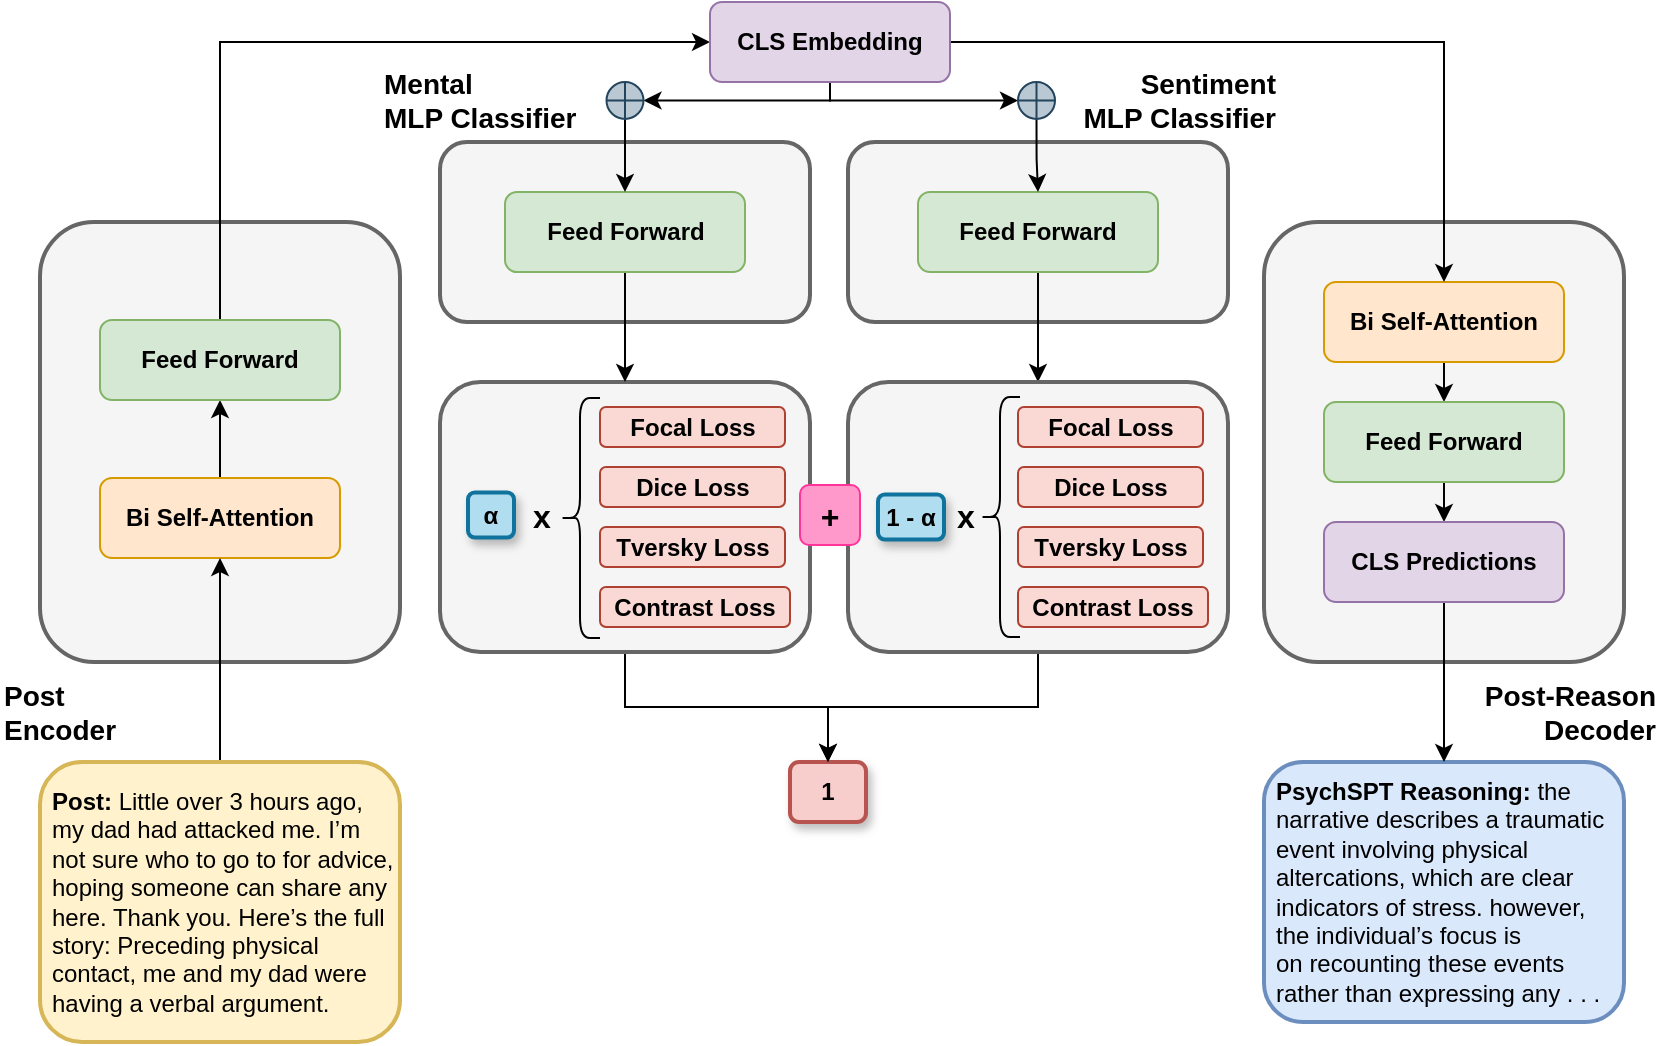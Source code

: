 <mxfile version="24.7.12">
  <diagram name="Page-1" id="V2Y9w8Q7OXL4D91_47jf">
    <mxGraphModel dx="1195" dy="615" grid="1" gridSize="10" guides="1" tooltips="1" connect="1" arrows="1" fold="1" page="1" pageScale="1" pageWidth="850" pageHeight="1100" math="0" shadow="0">
      <root>
        <mxCell id="0" />
        <mxCell id="1" parent="0" />
        <mxCell id="wINoqXI8IFZt5754YuIS-2" value="&lt;b&gt;PsychSPT Reasoning:&lt;/b&gt;&amp;nbsp;&lt;span style=&quot;background-color: initial;&quot;&gt;the narrative describes a traumatic event involving physical altercations,&amp;nbsp;&lt;/span&gt;&lt;span style=&quot;background-color: initial;&quot;&gt;which are clear indicators of stress. however, the individual’s focus is on&amp;nbsp;&lt;/span&gt;&lt;span style=&quot;background-color: initial;&quot;&gt;recounting these events rather than expressing any . . .&lt;/span&gt;" style="rounded=1;align=left;collapsible=0;glass=0;shadow=0;strokeWidth=2;fillColor=#dae8fc;strokeColor=#6c8ebf;whiteSpace=wrap;html=1;spacingTop=0;spacingLeft=4;" vertex="1" parent="1">
          <mxGeometry x="642" y="400" width="180" height="130" as="geometry">
            <mxRectangle x="70" y="190" width="1310" height="30" as="alternateBounds" />
          </mxGeometry>
        </mxCell>
        <mxCell id="wINoqXI8IFZt5754YuIS-3" value="&lt;b&gt;1&lt;/b&gt;" style="rounded=1;align=center;collapsible=0;glass=0;shadow=1;strokeWidth=2;fillColor=#f8cecc;strokeColor=#b85450;whiteSpace=wrap;html=1;" vertex="1" parent="1">
          <mxGeometry x="405" y="400" width="38" height="30" as="geometry">
            <mxRectangle x="70" y="190" width="1310" height="30" as="alternateBounds" />
          </mxGeometry>
        </mxCell>
        <mxCell id="wINoqXI8IFZt5754YuIS-4" value="" style="rounded=1;whiteSpace=wrap;html=1;fillColor=#f5f5f5;fontColor=#333333;strokeColor=#666666;strokeWidth=2;" vertex="1" parent="1">
          <mxGeometry x="30" y="130" width="180" height="220" as="geometry" />
        </mxCell>
        <mxCell id="wINoqXI8IFZt5754YuIS-6" value="" style="rounded=1;whiteSpace=wrap;html=1;fillColor=#f5f5f5;fontColor=#333333;strokeColor=#666666;strokeWidth=2;" vertex="1" parent="1">
          <mxGeometry x="642" y="130" width="180" height="220" as="geometry" />
        </mxCell>
        <mxCell id="wINoqXI8IFZt5754YuIS-7" value="Post&amp;nbsp;&lt;div&gt;Encoder&lt;/div&gt;" style="text;strokeColor=none;align=left;fillColor=none;html=1;verticalAlign=middle;whiteSpace=wrap;rounded=0;fontStyle=1;fontSize=14;" vertex="1" parent="1">
          <mxGeometry x="10" y="360" width="100" height="30" as="geometry" />
        </mxCell>
        <mxCell id="wINoqXI8IFZt5754YuIS-8" value="Mental&amp;nbsp;&lt;div&gt;MLP Classifier&lt;/div&gt;" style="text;strokeColor=none;align=left;fillColor=none;html=1;verticalAlign=middle;whiteSpace=wrap;rounded=0;fontStyle=1;fontSize=14;" vertex="1" parent="1">
          <mxGeometry x="200" y="54.25" width="110" height="30" as="geometry" />
        </mxCell>
        <mxCell id="wINoqXI8IFZt5754YuIS-9" value="Post-Reason Decoder" style="text;strokeColor=none;align=right;fillColor=none;html=1;verticalAlign=middle;whiteSpace=wrap;rounded=0;fontStyle=1;fontSize=14;" vertex="1" parent="1">
          <mxGeometry x="710" y="360" width="130" height="30" as="geometry" />
        </mxCell>
        <mxCell id="wINoqXI8IFZt5754YuIS-102" style="edgeStyle=orthogonalEdgeStyle;rounded=0;orthogonalLoop=1;jettySize=auto;html=1;exitX=0.5;exitY=0;exitDx=0;exitDy=0;entryX=0.5;entryY=1;entryDx=0;entryDy=0;" edge="1" parent="1" source="wINoqXI8IFZt5754YuIS-10" target="wINoqXI8IFZt5754YuIS-12">
          <mxGeometry relative="1" as="geometry" />
        </mxCell>
        <mxCell id="wINoqXI8IFZt5754YuIS-10" value="&lt;b&gt;Bi Self-Attention&lt;/b&gt;" style="rounded=1;whiteSpace=wrap;html=1;fillColor=#ffe6cc;strokeColor=#d79b00;" vertex="1" parent="1">
          <mxGeometry x="60" y="258" width="120" height="40" as="geometry" />
        </mxCell>
        <mxCell id="wINoqXI8IFZt5754YuIS-104" style="edgeStyle=orthogonalEdgeStyle;rounded=0;orthogonalLoop=1;jettySize=auto;html=1;exitX=0.5;exitY=0;exitDx=0;exitDy=0;entryX=0;entryY=0.5;entryDx=0;entryDy=0;" edge="1" parent="1" source="wINoqXI8IFZt5754YuIS-12" target="wINoqXI8IFZt5754YuIS-80">
          <mxGeometry relative="1" as="geometry" />
        </mxCell>
        <mxCell id="wINoqXI8IFZt5754YuIS-12" value="&lt;b&gt;Feed Forward&lt;/b&gt;" style="rounded=1;whiteSpace=wrap;html=1;fillColor=#d5e8d4;strokeColor=#82b366;" vertex="1" parent="1">
          <mxGeometry x="60" y="179" width="120" height="40" as="geometry" />
        </mxCell>
        <mxCell id="wINoqXI8IFZt5754YuIS-63" style="edgeStyle=orthogonalEdgeStyle;rounded=0;orthogonalLoop=1;jettySize=auto;html=1;exitX=0.5;exitY=1;exitDx=0;exitDy=0;entryX=0.5;entryY=0;entryDx=0;entryDy=0;" edge="1" parent="1" source="wINoqXI8IFZt5754YuIS-13" target="wINoqXI8IFZt5754YuIS-14">
          <mxGeometry relative="1" as="geometry" />
        </mxCell>
        <mxCell id="wINoqXI8IFZt5754YuIS-13" value="&lt;b&gt;Bi Self-Attention&lt;/b&gt;" style="rounded=1;whiteSpace=wrap;html=1;fillColor=#ffe6cc;strokeColor=#d79b00;" vertex="1" parent="1">
          <mxGeometry x="672" y="160" width="120" height="40" as="geometry" />
        </mxCell>
        <mxCell id="wINoqXI8IFZt5754YuIS-94" style="edgeStyle=orthogonalEdgeStyle;rounded=0;orthogonalLoop=1;jettySize=auto;html=1;exitX=0.5;exitY=1;exitDx=0;exitDy=0;entryX=0.5;entryY=0;entryDx=0;entryDy=0;" edge="1" parent="1" source="wINoqXI8IFZt5754YuIS-14" target="wINoqXI8IFZt5754YuIS-15">
          <mxGeometry relative="1" as="geometry" />
        </mxCell>
        <mxCell id="wINoqXI8IFZt5754YuIS-14" value="&lt;b&gt;Feed Forward&lt;/b&gt;" style="rounded=1;whiteSpace=wrap;html=1;fillColor=#d5e8d4;strokeColor=#82b366;" vertex="1" parent="1">
          <mxGeometry x="672" y="220" width="120" height="40" as="geometry" />
        </mxCell>
        <mxCell id="wINoqXI8IFZt5754YuIS-111" style="edgeStyle=orthogonalEdgeStyle;rounded=0;orthogonalLoop=1;jettySize=auto;html=1;exitX=0.5;exitY=1;exitDx=0;exitDy=0;entryX=0.5;entryY=0;entryDx=0;entryDy=0;" edge="1" parent="1" source="wINoqXI8IFZt5754YuIS-15" target="wINoqXI8IFZt5754YuIS-2">
          <mxGeometry relative="1" as="geometry" />
        </mxCell>
        <mxCell id="wINoqXI8IFZt5754YuIS-15" value="&lt;b&gt;CLS Predictions&lt;/b&gt;" style="rounded=1;whiteSpace=wrap;html=1;fillColor=#e1d5e7;strokeColor=#9673a6;" vertex="1" parent="1">
          <mxGeometry x="672" y="280" width="120" height="40" as="geometry" />
        </mxCell>
        <mxCell id="wINoqXI8IFZt5754YuIS-19" value="" style="rounded=1;whiteSpace=wrap;html=1;fillColor=#f5f5f5;fontColor=#333333;strokeColor=#666666;strokeWidth=2;" vertex="1" parent="1">
          <mxGeometry x="434" y="90" width="190" height="90" as="geometry" />
        </mxCell>
        <mxCell id="wINoqXI8IFZt5754YuIS-93" style="edgeStyle=orthogonalEdgeStyle;rounded=0;orthogonalLoop=1;jettySize=auto;html=1;exitX=0.5;exitY=1;exitDx=0;exitDy=0;entryX=0.5;entryY=0;entryDx=0;entryDy=0;" edge="1" parent="1" source="wINoqXI8IFZt5754YuIS-20" target="wINoqXI8IFZt5754YuIS-37">
          <mxGeometry relative="1" as="geometry" />
        </mxCell>
        <mxCell id="wINoqXI8IFZt5754YuIS-20" value="&lt;b&gt;Feed Forward&lt;/b&gt;" style="rounded=1;whiteSpace=wrap;html=1;fillColor=#d5e8d4;strokeColor=#82b366;" vertex="1" parent="1">
          <mxGeometry x="469" y="115" width="120" height="40" as="geometry" />
        </mxCell>
        <mxCell id="wINoqXI8IFZt5754YuIS-21" value="Sentiment MLP Classifier" style="text;strokeColor=none;align=right;fillColor=none;html=1;verticalAlign=middle;whiteSpace=wrap;rounded=0;fontStyle=1;fontSize=14;" vertex="1" parent="1">
          <mxGeometry x="550" y="54.25" width="100" height="30" as="geometry" />
        </mxCell>
        <mxCell id="wINoqXI8IFZt5754YuIS-109" style="edgeStyle=orthogonalEdgeStyle;rounded=0;orthogonalLoop=1;jettySize=auto;html=1;exitX=0.5;exitY=1;exitDx=0;exitDy=0;entryX=0.5;entryY=0;entryDx=0;entryDy=0;" edge="1" parent="1" source="wINoqXI8IFZt5754YuIS-32" target="wINoqXI8IFZt5754YuIS-3">
          <mxGeometry relative="1" as="geometry" />
        </mxCell>
        <mxCell id="wINoqXI8IFZt5754YuIS-32" value="" style="rounded=1;whiteSpace=wrap;html=1;fillColor=#f5f5f5;fontColor=#333333;strokeColor=#666666;strokeWidth=2;" vertex="1" parent="1">
          <mxGeometry x="230" y="210" width="185" height="135" as="geometry" />
        </mxCell>
        <mxCell id="wINoqXI8IFZt5754YuIS-33" value="&lt;b&gt;Focal Loss&lt;/b&gt;" style="rounded=1;whiteSpace=wrap;html=1;fillColor=#fad9d5;strokeColor=#ae4132;" vertex="1" parent="1">
          <mxGeometry x="310" y="222.5" width="92.5" height="20" as="geometry" />
        </mxCell>
        <mxCell id="wINoqXI8IFZt5754YuIS-34" value="&lt;b&gt;Dice Loss&lt;/b&gt;" style="rounded=1;whiteSpace=wrap;html=1;fillColor=#fad9d5;strokeColor=#ae4132;" vertex="1" parent="1">
          <mxGeometry x="310" y="252.5" width="92.5" height="20" as="geometry" />
        </mxCell>
        <mxCell id="wINoqXI8IFZt5754YuIS-35" value="&lt;b&gt;Tversky Loss&lt;/b&gt;" style="rounded=1;whiteSpace=wrap;html=1;fillColor=#fad9d5;strokeColor=#ae4132;" vertex="1" parent="1">
          <mxGeometry x="310" y="282.5" width="92.5" height="20" as="geometry" />
        </mxCell>
        <mxCell id="wINoqXI8IFZt5754YuIS-36" value="&lt;b&gt;Contrast Loss&lt;/b&gt;" style="rounded=1;whiteSpace=wrap;html=1;fillColor=#fad9d5;strokeColor=#ae4132;" vertex="1" parent="1">
          <mxGeometry x="310" y="312.5" width="95" height="20" as="geometry" />
        </mxCell>
        <mxCell id="wINoqXI8IFZt5754YuIS-110" style="edgeStyle=orthogonalEdgeStyle;rounded=0;orthogonalLoop=1;jettySize=auto;html=1;exitX=0.5;exitY=1;exitDx=0;exitDy=0;" edge="1" parent="1" source="wINoqXI8IFZt5754YuIS-37" target="wINoqXI8IFZt5754YuIS-3">
          <mxGeometry relative="1" as="geometry" />
        </mxCell>
        <mxCell id="wINoqXI8IFZt5754YuIS-37" value="" style="rounded=1;whiteSpace=wrap;html=1;fillColor=#f5f5f5;fontColor=#333333;strokeColor=#666666;strokeWidth=2;" vertex="1" parent="1">
          <mxGeometry x="434" y="210" width="190" height="135" as="geometry" />
        </mxCell>
        <mxCell id="wINoqXI8IFZt5754YuIS-38" value="&lt;b&gt;Focal Loss&lt;/b&gt;" style="rounded=1;whiteSpace=wrap;html=1;fillColor=#fad9d5;strokeColor=#ae4132;" vertex="1" parent="1">
          <mxGeometry x="519" y="222.5" width="92.5" height="20" as="geometry" />
        </mxCell>
        <mxCell id="wINoqXI8IFZt5754YuIS-39" value="&lt;b&gt;Dice Loss&lt;/b&gt;" style="rounded=1;whiteSpace=wrap;html=1;fillColor=#fad9d5;strokeColor=#ae4132;" vertex="1" parent="1">
          <mxGeometry x="519" y="252.5" width="92.5" height="20" as="geometry" />
        </mxCell>
        <mxCell id="wINoqXI8IFZt5754YuIS-40" value="&lt;b&gt;Tversky Loss&lt;/b&gt;" style="rounded=1;whiteSpace=wrap;html=1;fillColor=#fad9d5;strokeColor=#ae4132;" vertex="1" parent="1">
          <mxGeometry x="519" y="282.5" width="92.5" height="20" as="geometry" />
        </mxCell>
        <mxCell id="wINoqXI8IFZt5754YuIS-41" value="&lt;b&gt;Contrast Loss&lt;/b&gt;" style="rounded=1;whiteSpace=wrap;html=1;fillColor=#fad9d5;strokeColor=#ae4132;" vertex="1" parent="1">
          <mxGeometry x="519" y="312.5" width="95" height="20" as="geometry" />
        </mxCell>
        <mxCell id="wINoqXI8IFZt5754YuIS-42" value="&lt;b&gt;α&lt;/b&gt;" style="rounded=1;align=center;collapsible=0;glass=0;shadow=1;strokeWidth=2;fillColor=#b1ddf0;strokeColor=#10739e;whiteSpace=wrap;html=1;" vertex="1" parent="1">
          <mxGeometry x="244" y="265.25" width="23" height="22.5" as="geometry">
            <mxRectangle x="70" y="190" width="1310" height="30" as="alternateBounds" />
          </mxGeometry>
        </mxCell>
        <mxCell id="wINoqXI8IFZt5754YuIS-43" value="&lt;b&gt;1 - α&lt;/b&gt;" style="rounded=1;align=center;collapsible=0;glass=0;shadow=1;strokeWidth=2;fillColor=#b1ddf0;strokeColor=#10739e;whiteSpace=wrap;html=1;" vertex="1" parent="1">
          <mxGeometry x="449" y="266.25" width="33" height="22.5" as="geometry">
            <mxRectangle x="70" y="190" width="1310" height="30" as="alternateBounds" />
          </mxGeometry>
        </mxCell>
        <mxCell id="wINoqXI8IFZt5754YuIS-45" value="x" style="text;strokeColor=none;align=center;fillColor=none;html=1;verticalAlign=middle;whiteSpace=wrap;rounded=0;fontStyle=1;fontSize=16;" vertex="1" parent="1">
          <mxGeometry x="478" y="261.5" width="30" height="30" as="geometry" />
        </mxCell>
        <mxCell id="wINoqXI8IFZt5754YuIS-46" value="x" style="text;strokeColor=none;align=center;fillColor=none;html=1;verticalAlign=middle;whiteSpace=wrap;rounded=0;fontStyle=1;fontSize=16;" vertex="1" parent="1">
          <mxGeometry x="266" y="261.5" width="30" height="30" as="geometry" />
        </mxCell>
        <mxCell id="wINoqXI8IFZt5754YuIS-49" value="" style="rounded=1;whiteSpace=wrap;html=1;fillColor=#f5f5f5;fontColor=#333333;strokeColor=#666666;strokeWidth=2;" vertex="1" parent="1">
          <mxGeometry x="230" y="90" width="185" height="90" as="geometry" />
        </mxCell>
        <mxCell id="wINoqXI8IFZt5754YuIS-74" style="edgeStyle=orthogonalEdgeStyle;rounded=0;orthogonalLoop=1;jettySize=auto;html=1;exitX=0.5;exitY=1;exitDx=0;exitDy=0;entryX=0.5;entryY=0;entryDx=0;entryDy=0;" edge="1" parent="1" source="wINoqXI8IFZt5754YuIS-50" target="wINoqXI8IFZt5754YuIS-32">
          <mxGeometry relative="1" as="geometry" />
        </mxCell>
        <mxCell id="wINoqXI8IFZt5754YuIS-50" value="&lt;b&gt;Feed Forward&lt;/b&gt;" style="rounded=1;whiteSpace=wrap;html=1;fillColor=#d5e8d4;strokeColor=#82b366;" vertex="1" parent="1">
          <mxGeometry x="262.5" y="115" width="120" height="40" as="geometry" />
        </mxCell>
        <mxCell id="wINoqXI8IFZt5754YuIS-72" value="+" style="text;strokeColor=#FF3399;align=center;fillColor=#FF99CC;html=1;verticalAlign=middle;whiteSpace=wrap;rounded=1;fontStyle=1;fontSize=16;" vertex="1" parent="1">
          <mxGeometry x="410" y="261.5" width="30" height="30" as="geometry" />
        </mxCell>
        <mxCell id="wINoqXI8IFZt5754YuIS-77" value="" style="shape=curlyBracket;whiteSpace=wrap;html=1;rounded=1;labelPosition=left;verticalLabelPosition=middle;align=right;verticalAlign=middle;" vertex="1" parent="1">
          <mxGeometry x="290" y="218" width="20" height="120" as="geometry" />
        </mxCell>
        <mxCell id="wINoqXI8IFZt5754YuIS-78" value="" style="shape=curlyBracket;whiteSpace=wrap;html=1;rounded=1;labelPosition=left;verticalLabelPosition=middle;align=right;verticalAlign=middle;" vertex="1" parent="1">
          <mxGeometry x="500" y="217.5" width="20" height="120" as="geometry" />
        </mxCell>
        <mxCell id="wINoqXI8IFZt5754YuIS-82" style="edgeStyle=orthogonalEdgeStyle;rounded=0;orthogonalLoop=1;jettySize=auto;html=1;exitX=1;exitY=0.5;exitDx=0;exitDy=0;entryX=0.5;entryY=0;entryDx=0;entryDy=0;" edge="1" parent="1" source="wINoqXI8IFZt5754YuIS-80" target="wINoqXI8IFZt5754YuIS-13">
          <mxGeometry relative="1" as="geometry" />
        </mxCell>
        <mxCell id="wINoqXI8IFZt5754YuIS-88" style="edgeStyle=orthogonalEdgeStyle;rounded=0;orthogonalLoop=1;jettySize=auto;html=1;exitX=0.5;exitY=1;exitDx=0;exitDy=0;entryX=1;entryY=0.5;entryDx=0;entryDy=0;" edge="1" parent="1" source="wINoqXI8IFZt5754YuIS-80" target="wINoqXI8IFZt5754YuIS-85">
          <mxGeometry relative="1" as="geometry">
            <Array as="points">
              <mxPoint x="425" y="69" />
            </Array>
          </mxGeometry>
        </mxCell>
        <mxCell id="wINoqXI8IFZt5754YuIS-91" style="edgeStyle=orthogonalEdgeStyle;rounded=0;orthogonalLoop=1;jettySize=auto;html=1;exitX=0.5;exitY=1;exitDx=0;exitDy=0;entryX=0;entryY=0.5;entryDx=0;entryDy=0;" edge="1" parent="1" source="wINoqXI8IFZt5754YuIS-80" target="wINoqXI8IFZt5754YuIS-90">
          <mxGeometry relative="1" as="geometry">
            <Array as="points">
              <mxPoint x="425" y="69" />
            </Array>
          </mxGeometry>
        </mxCell>
        <mxCell id="wINoqXI8IFZt5754YuIS-80" value="&lt;b&gt;CLS Embedding&lt;/b&gt;" style="rounded=1;whiteSpace=wrap;html=1;fillColor=#e1d5e7;strokeColor=#9673a6;" vertex="1" parent="1">
          <mxGeometry x="365" y="20" width="120" height="40" as="geometry" />
        </mxCell>
        <mxCell id="wINoqXI8IFZt5754YuIS-89" style="edgeStyle=orthogonalEdgeStyle;rounded=0;orthogonalLoop=1;jettySize=auto;html=1;exitX=0.5;exitY=1;exitDx=0;exitDy=0;entryX=0.5;entryY=0;entryDx=0;entryDy=0;" edge="1" parent="1" source="wINoqXI8IFZt5754YuIS-85" target="wINoqXI8IFZt5754YuIS-50">
          <mxGeometry relative="1" as="geometry" />
        </mxCell>
        <mxCell id="wINoqXI8IFZt5754YuIS-85" value="" style="shape=orEllipse;whiteSpace=wrap;html=1;backgroundOutline=1;fillColor=#bac8d3;strokeColor=#23445d;strokeWidth=1;perimeter=ellipsePerimeter;" vertex="1" parent="1">
          <mxGeometry x="313.25" y="60" width="18.5" height="18.5" as="geometry" />
        </mxCell>
        <mxCell id="wINoqXI8IFZt5754YuIS-92" style="edgeStyle=orthogonalEdgeStyle;rounded=0;orthogonalLoop=1;jettySize=auto;html=1;exitX=0.5;exitY=1;exitDx=0;exitDy=0;" edge="1" parent="1" source="wINoqXI8IFZt5754YuIS-90" target="wINoqXI8IFZt5754YuIS-20">
          <mxGeometry relative="1" as="geometry" />
        </mxCell>
        <mxCell id="wINoqXI8IFZt5754YuIS-90" value="" style="shape=orEllipse;whiteSpace=wrap;html=1;backgroundOutline=1;fillColor=#bac8d3;strokeColor=#23445d;strokeWidth=1;perimeter=ellipsePerimeter;" vertex="1" parent="1">
          <mxGeometry x="519" y="60" width="18.5" height="18.5" as="geometry" />
        </mxCell>
        <mxCell id="wINoqXI8IFZt5754YuIS-101" style="edgeStyle=orthogonalEdgeStyle;rounded=0;orthogonalLoop=1;jettySize=auto;html=1;exitX=0.5;exitY=0;exitDx=0;exitDy=0;entryX=0.5;entryY=1;entryDx=0;entryDy=0;" edge="1" parent="1" source="wINoqXI8IFZt5754YuIS-100" target="wINoqXI8IFZt5754YuIS-10">
          <mxGeometry relative="1" as="geometry" />
        </mxCell>
        <mxCell id="wINoqXI8IFZt5754YuIS-100" value="&lt;b&gt;Post:&lt;/b&gt;&amp;nbsp;Little over 3 hours ago, my dad had attacked me. I’m not sure who to go to&amp;nbsp;for advice, hoping someone can share any here. Thank you. Here’s the full story:&amp;nbsp;Preceding physical contact, me and my dad were having a verbal argument.&amp;nbsp;" style="rounded=1;align=left;collapsible=0;glass=0;shadow=0;strokeWidth=2;fillColor=#fff2cc;strokeColor=#d6b656;whiteSpace=wrap;html=1;spacingLeft=4;textShadow=0;" vertex="1" parent="1">
          <mxGeometry x="30" y="400" width="180" height="140" as="geometry">
            <mxRectangle x="70" y="190" width="1310" height="30" as="alternateBounds" />
          </mxGeometry>
        </mxCell>
      </root>
    </mxGraphModel>
  </diagram>
</mxfile>
